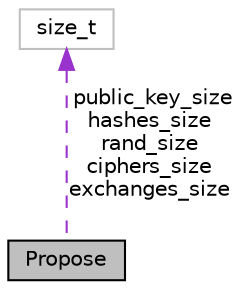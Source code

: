 digraph "Propose"
{
  edge [fontname="Helvetica",fontsize="10",labelfontname="Helvetica",labelfontsize="10"];
  node [fontname="Helvetica",fontsize="10",shape=record];
  Node1 [label="Propose",height=0.2,width=0.4,color="black", fillcolor="grey75", style="filled", fontcolor="black"];
  Node2 -> Node1 [dir="back",color="darkorchid3",fontsize="10",style="dashed",label=" public_key_size\nhashes_size\nrand_size\nciphers_size\nexchanges_size" ];
  Node2 [label="size_t",height=0.2,width=0.4,color="grey75", fillcolor="white", style="filled"];
}
